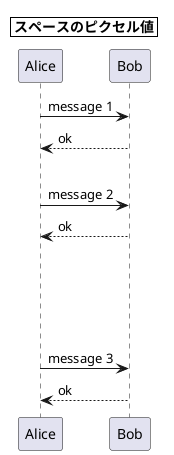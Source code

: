 @startuml{plantuml_seq_space.png}

title || スペースのピクセル値 ||

Alice -> Bob: message 1
Bob --> Alice: ok
|||
Alice -> Bob: message 2
Bob --> Alice: ok
||100||
Alice -> Bob: message 3
Bob --> Alice: ok

@enduml
